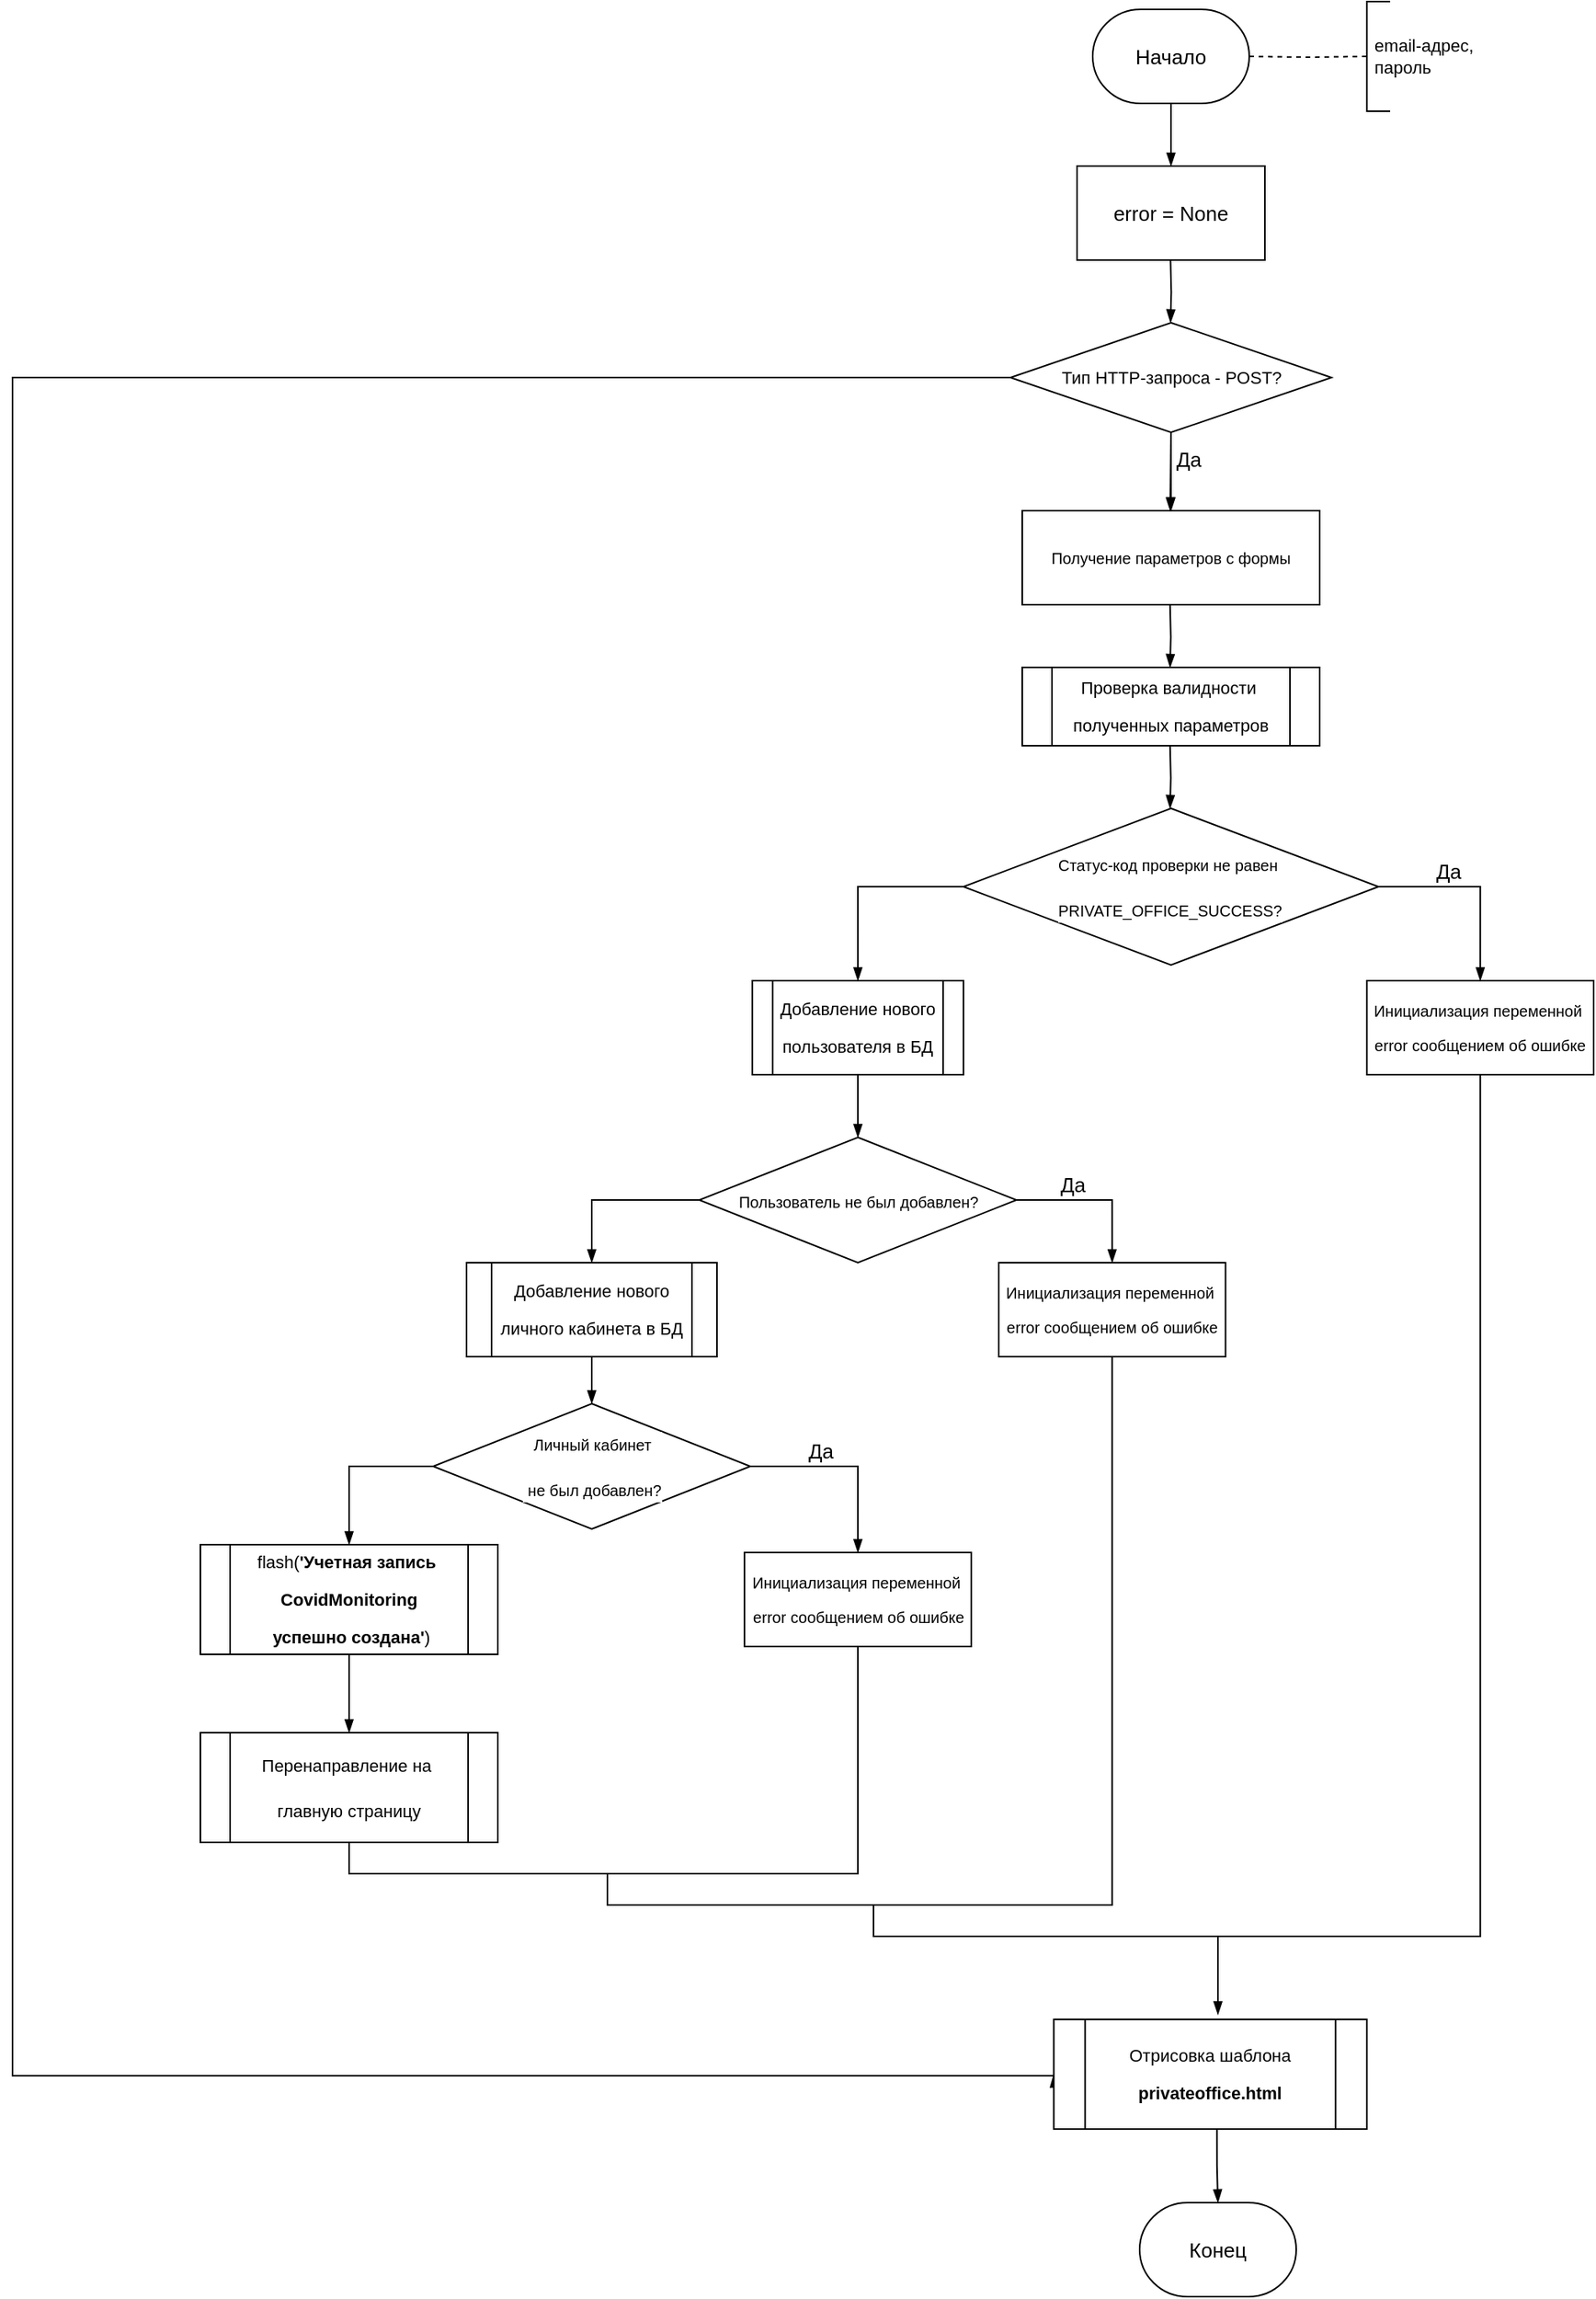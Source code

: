 <mxfile version="15.5.9" type="device"><diagram id="Fi498i8DRdAxFXyx0AEW" name="Page-2"><mxGraphModel dx="2635" dy="1168" grid="1" gridSize="10" guides="1" tooltips="1" connect="1" arrows="1" fold="1" page="1" pageScale="1" pageWidth="827" pageHeight="1169" math="0" shadow="0"><root><mxCell id="vWGM5JeNBJ8xKjwWx7IZ-0"/><mxCell id="vWGM5JeNBJ8xKjwWx7IZ-1" parent="vWGM5JeNBJ8xKjwWx7IZ-0"/><mxCell id="65eBnG5SsKLmPKmf99bI-0" style="edgeStyle=orthogonalEdgeStyle;rounded=0;orthogonalLoop=1;jettySize=auto;html=1;exitX=0.5;exitY=1;exitDx=0;exitDy=0;exitPerimeter=0;fontFamily=Helvetica;fontSize=13;endArrow=blockThin;endFill=1;startArrow=none;startFill=0;" edge="1" parent="vWGM5JeNBJ8xKjwWx7IZ-1" source="65eBnG5SsKLmPKmf99bI-1" target="65eBnG5SsKLmPKmf99bI-2"><mxGeometry relative="1" as="geometry"/></mxCell><mxCell id="65eBnG5SsKLmPKmf99bI-1" value="Начало" style="strokeWidth=1;html=1;shape=mxgraph.flowchart.terminator;whiteSpace=wrap;fontFamily=Helvetica;fontSize=13;" vertex="1" parent="vWGM5JeNBJ8xKjwWx7IZ-1"><mxGeometry x="520" y="470" width="100" height="60" as="geometry"/></mxCell><mxCell id="65eBnG5SsKLmPKmf99bI-2" value="error = None" style="rounded=0;whiteSpace=wrap;html=1;fontFamily=Helvetica;fontSize=13;" vertex="1" parent="vWGM5JeNBJ8xKjwWx7IZ-1"><mxGeometry x="510" y="570" width="120" height="60" as="geometry"/></mxCell><mxCell id="65eBnG5SsKLmPKmf99bI-3" value="" style="edgeStyle=orthogonalEdgeStyle;rounded=0;orthogonalLoop=1;jettySize=auto;html=1;fontFamily=Helvetica;fontSize=11;fontColor=#000000;startArrow=none;startFill=0;endArrow=blockThin;endFill=1;" edge="1" parent="vWGM5JeNBJ8xKjwWx7IZ-1" source="65eBnG5SsKLmPKmf99bI-5" target="65eBnG5SsKLmPKmf99bI-8"><mxGeometry relative="1" as="geometry"/></mxCell><mxCell id="65eBnG5SsKLmPKmf99bI-4" style="edgeStyle=orthogonalEdgeStyle;rounded=0;orthogonalLoop=1;jettySize=auto;html=1;fontFamily=Helvetica;fontSize=11;fontColor=#000000;startArrow=none;startFill=0;endArrow=blockThin;endFill=1;entryX=0;entryY=0.5;entryDx=0;entryDy=0;" edge="1" parent="vWGM5JeNBJ8xKjwWx7IZ-1" source="65eBnG5SsKLmPKmf99bI-5" target="65eBnG5SsKLmPKmf99bI-23"><mxGeometry relative="1" as="geometry"><mxPoint x="268.824" y="1450.0" as="targetPoint"/><Array as="points"><mxPoint x="-170" y="705"/><mxPoint x="-170" y="1789"/></Array></mxGeometry></mxCell><mxCell id="65eBnG5SsKLmPKmf99bI-5" value="&lt;pre style=&quot;background-color: rgb(255 , 255 , 255) ; font-size: 11px&quot;&gt;&lt;pre&gt;&lt;font face=&quot;Helvetica&quot;&gt;Тип HTTP-запроса - POST?&lt;/font&gt;&lt;/pre&gt;&lt;/pre&gt;" style="rhombus;whiteSpace=wrap;html=1;fontFamily=Helvetica;fontSize=13;strokeWidth=1;" vertex="1" parent="vWGM5JeNBJ8xKjwWx7IZ-1"><mxGeometry x="467.5" y="670" width="205" height="70" as="geometry"/></mxCell><mxCell id="65eBnG5SsKLmPKmf99bI-6" style="edgeStyle=orthogonalEdgeStyle;rounded=0;orthogonalLoop=1;jettySize=auto;html=1;exitX=0.5;exitY=1;exitDx=0;exitDy=0;fontFamily=Helvetica;fontSize=13;endArrow=blockThin;endFill=1;startArrow=none;startFill=0;" edge="1" parent="vWGM5JeNBJ8xKjwWx7IZ-1" source="65eBnG5SsKLmPKmf99bI-5"><mxGeometry relative="1" as="geometry"><mxPoint x="569.5" y="760" as="sourcePoint"/><mxPoint x="569.5" y="790" as="targetPoint"/></mxGeometry></mxCell><mxCell id="65eBnG5SsKLmPKmf99bI-7" value="Да" style="edgeLabel;html=1;align=center;verticalAlign=middle;resizable=0;points=[];fontSize=13;fontFamily=Helvetica;fontColor=#000000;" vertex="1" connectable="0" parent="65eBnG5SsKLmPKmf99bI-6"><mxGeometry x="-0.333" y="3" relative="1" as="geometry"><mxPoint x="8" as="offset"/></mxGeometry></mxCell><mxCell id="65eBnG5SsKLmPKmf99bI-8" value="&lt;pre style=&quot;background-color: rgb(255 , 255 , 255) ; font-size: 10px&quot;&gt;&lt;font face=&quot;Helvetica&quot;&gt;Получение параметров с формы&lt;/font&gt;&lt;/pre&gt;" style="rounded=0;whiteSpace=wrap;html=1;fontFamily=Helvetica;fontSize=13;fontColor=#000000;strokeWidth=1;" vertex="1" parent="vWGM5JeNBJ8xKjwWx7IZ-1"><mxGeometry x="475" y="790" width="190" height="60" as="geometry"/></mxCell><mxCell id="65eBnG5SsKLmPKmf99bI-9" style="edgeStyle=orthogonalEdgeStyle;rounded=0;orthogonalLoop=1;jettySize=auto;html=1;exitX=0.5;exitY=1;exitDx=0;exitDy=0;exitPerimeter=0;fontFamily=Helvetica;fontSize=13;endArrow=blockThin;endFill=1;startArrow=none;startFill=0;" edge="1" parent="vWGM5JeNBJ8xKjwWx7IZ-1"><mxGeometry relative="1" as="geometry"><mxPoint x="569.71" y="630" as="sourcePoint"/><mxPoint x="569.71" y="670" as="targetPoint"/></mxGeometry></mxCell><mxCell id="65eBnG5SsKLmPKmf99bI-10" value="&lt;pre style=&quot;background-color: rgb(255 , 255 , 255)&quot;&gt;&lt;pre&gt;&lt;font face=&quot;Helvetica&quot;&gt;Проверка валидности &lt;/font&gt;&lt;br&gt;&lt;/pre&gt;&lt;pre&gt;&lt;font face=&quot;Helvetica&quot;&gt;полученных параметров&lt;/font&gt;&lt;/pre&gt;&lt;/pre&gt;" style="shape=process;whiteSpace=wrap;html=1;backgroundOutline=1;fontFamily=Helvetica;fontSize=11;fontColor=#000000;strokeWidth=1;" vertex="1" parent="vWGM5JeNBJ8xKjwWx7IZ-1"><mxGeometry x="475" y="890" width="190" height="50" as="geometry"/></mxCell><mxCell id="65eBnG5SsKLmPKmf99bI-11" style="edgeStyle=orthogonalEdgeStyle;rounded=0;orthogonalLoop=1;jettySize=auto;html=1;exitX=0.5;exitY=1;exitDx=0;exitDy=0;exitPerimeter=0;fontFamily=Helvetica;fontSize=13;endArrow=blockThin;endFill=1;startArrow=none;startFill=0;" edge="1" parent="vWGM5JeNBJ8xKjwWx7IZ-1"><mxGeometry relative="1" as="geometry"><mxPoint x="569.41" y="850" as="sourcePoint"/><mxPoint x="569.41" y="890" as="targetPoint"/></mxGeometry></mxCell><mxCell id="65eBnG5SsKLmPKmf99bI-12" style="edgeStyle=orthogonalEdgeStyle;rounded=0;orthogonalLoop=1;jettySize=auto;html=1;exitX=0.5;exitY=1;exitDx=0;exitDy=0;exitPerimeter=0;fontFamily=Helvetica;fontSize=13;endArrow=blockThin;endFill=1;startArrow=none;startFill=0;" edge="1" parent="vWGM5JeNBJ8xKjwWx7IZ-1"><mxGeometry relative="1" as="geometry"><mxPoint x="569.41" y="940" as="sourcePoint"/><mxPoint x="569.41" y="980" as="targetPoint"/></mxGeometry></mxCell><mxCell id="65eBnG5SsKLmPKmf99bI-13" style="edgeStyle=orthogonalEdgeStyle;rounded=0;orthogonalLoop=1;jettySize=auto;html=1;entryX=0.5;entryY=0;entryDx=0;entryDy=0;fontFamily=Helvetica;fontSize=11;fontColor=#000000;startArrow=none;startFill=0;endArrow=blockThin;endFill=1;exitX=0;exitY=0.5;exitDx=0;exitDy=0;" edge="1" parent="vWGM5JeNBJ8xKjwWx7IZ-1" source="65eBnG5SsKLmPKmf99bI-14" target="65eBnG5SsKLmPKmf99bI-18"><mxGeometry relative="1" as="geometry"><mxPoint x="430" y="1030" as="sourcePoint"/><Array as="points"><mxPoint x="370" y="1030"/></Array></mxGeometry></mxCell><mxCell id="65eBnG5SsKLmPKmf99bI-14" value="&lt;pre style=&quot;background-color: rgb(255 , 255 , 255) ; font-size: 10px&quot;&gt;&lt;pre style=&quot;font-size: 10px&quot;&gt;&lt;pre style=&quot;font-size: 13px&quot;&gt;&lt;pre&gt;&lt;font face=&quot;Helvetica&quot; size=&quot;1&quot;&gt;Статус-код проверки не равен &lt;/font&gt;&lt;font size=&quot;1&quot;&gt;&lt;br&gt;&lt;/font&gt;&lt;/pre&gt;&lt;pre&gt;&lt;font face=&quot;Helvetica&quot; style=&quot;font-size: 10px&quot;&gt;PRIVATE_OFFICE_SUCCESS?&lt;/font&gt;&lt;/pre&gt;&lt;/pre&gt;&lt;/pre&gt;&lt;/pre&gt;" style="rhombus;whiteSpace=wrap;html=1;fontFamily=Helvetica;fontSize=13;strokeWidth=1;" vertex="1" parent="vWGM5JeNBJ8xKjwWx7IZ-1"><mxGeometry x="437.43" y="980" width="265.15" height="100" as="geometry"/></mxCell><mxCell id="65eBnG5SsKLmPKmf99bI-15" style="edgeStyle=orthogonalEdgeStyle;rounded=0;orthogonalLoop=1;jettySize=auto;html=1;exitX=1;exitY=0.5;exitDx=0;exitDy=0;fontFamily=Helvetica;fontSize=13;endArrow=blockThin;endFill=1;startArrow=none;startFill=0;entryX=0.5;entryY=0;entryDx=0;entryDy=0;" edge="1" parent="vWGM5JeNBJ8xKjwWx7IZ-1" source="65eBnG5SsKLmPKmf99bI-14" target="65eBnG5SsKLmPKmf99bI-17"><mxGeometry relative="1" as="geometry"><mxPoint x="730.0" y="1030" as="sourcePoint"/><mxPoint x="730.0" y="1070" as="targetPoint"/></mxGeometry></mxCell><mxCell id="65eBnG5SsKLmPKmf99bI-16" value="&lt;font style=&quot;font-size: 13px&quot;&gt;Да&lt;/font&gt;" style="edgeLabel;html=1;align=center;verticalAlign=middle;resizable=0;points=[];fontSize=11;fontFamily=Helvetica;fontColor=#000000;" vertex="1" connectable="0" parent="65eBnG5SsKLmPKmf99bI-15"><mxGeometry x="-0.244" y="3" relative="1" as="geometry"><mxPoint x="-3" y="-7" as="offset"/></mxGeometry></mxCell><mxCell id="uoCF-k9RlZy783yyUXI7-24" style="edgeStyle=orthogonalEdgeStyle;rounded=0;orthogonalLoop=1;jettySize=auto;html=1;fontFamily=Helvetica;fontSize=11;fontColor=#000000;startArrow=none;startFill=0;endArrow=none;endFill=0;" edge="1" parent="vWGM5JeNBJ8xKjwWx7IZ-1" source="65eBnG5SsKLmPKmf99bI-17"><mxGeometry relative="1" as="geometry"><mxPoint x="380" y="1680" as="targetPoint"/><Array as="points"><mxPoint x="768" y="1700"/><mxPoint x="380" y="1700"/></Array></mxGeometry></mxCell><mxCell id="65eBnG5SsKLmPKmf99bI-17" value="&lt;pre style=&quot;font-size: 10px ; background-color: rgb(255 , 255 , 255)&quot;&gt;&lt;pre&gt;&lt;font face=&quot;Helvetica&quot;&gt;Инициализация переменной &lt;/font&gt;&lt;/pre&gt;&lt;pre&gt;&lt;font face=&quot;Helvetica&quot;&gt;error сообщением об ошибке&lt;/font&gt;&lt;/pre&gt;&lt;/pre&gt;" style="rounded=0;whiteSpace=wrap;html=1;fontFamily=Helvetica;fontSize=13;" vertex="1" parent="vWGM5JeNBJ8xKjwWx7IZ-1"><mxGeometry x="695.16" y="1090" width="144.84" height="60" as="geometry"/></mxCell><mxCell id="uoCF-k9RlZy783yyUXI7-6" style="edgeStyle=orthogonalEdgeStyle;rounded=0;orthogonalLoop=1;jettySize=auto;html=1;fontFamily=Helvetica;fontSize=11;fontColor=#000000;startArrow=none;startFill=0;endArrow=blockThin;endFill=1;" edge="1" parent="vWGM5JeNBJ8xKjwWx7IZ-1" source="65eBnG5SsKLmPKmf99bI-18" target="uoCF-k9RlZy783yyUXI7-3"><mxGeometry relative="1" as="geometry"/></mxCell><mxCell id="65eBnG5SsKLmPKmf99bI-18" value="&lt;pre style=&quot;background-color: rgb(255 , 255 , 255) ; font-size: 11px&quot;&gt;&lt;font face=&quot;Helvetica&quot;&gt;Добавление нового&lt;/font&gt;&lt;/pre&gt;&lt;pre style=&quot;background-color: rgb(255 , 255 , 255) ; font-size: 11px&quot;&gt;&lt;font face=&quot;Helvetica&quot;&gt;пользователя в БД&lt;/font&gt;&lt;/pre&gt;" style="shape=process;whiteSpace=wrap;html=1;backgroundOutline=1;fontFamily=Helvetica;fontSize=13;fontColor=#000000;strokeWidth=1;" vertex="1" parent="vWGM5JeNBJ8xKjwWx7IZ-1"><mxGeometry x="302.59" y="1090" width="134.84" height="60" as="geometry"/></mxCell><mxCell id="65eBnG5SsKLmPKmf99bI-23" value="&lt;pre style=&quot;background-color: rgb(255 , 255 , 255) ; font-size: 11px&quot;&gt;&lt;pre&gt;&lt;pre&gt;&lt;pre&gt;&lt;font face=&quot;Helvetica&quot;&gt;Отрисовка шаблона&lt;/font&gt;&lt;/pre&gt;&lt;pre&gt;&lt;span style=&quot;font-weight: bold&quot;&gt;&lt;font face=&quot;Helvetica&quot;&gt;privateoffice.html&lt;/font&gt;&lt;/span&gt;&lt;/pre&gt;&lt;/pre&gt;&lt;/pre&gt;&lt;/pre&gt;" style="shape=process;whiteSpace=wrap;html=1;backgroundOutline=1;fontFamily=Helvetica;fontSize=13;fontColor=#000000;strokeWidth=1;" vertex="1" parent="vWGM5JeNBJ8xKjwWx7IZ-1"><mxGeometry x="495.16" y="1753" width="200" height="70" as="geometry"/></mxCell><mxCell id="65eBnG5SsKLmPKmf99bI-25" style="edgeStyle=orthogonalEdgeStyle;rounded=0;orthogonalLoop=1;jettySize=auto;html=1;exitX=0.5;exitY=1;exitDx=0;exitDy=0;exitPerimeter=0;fontFamily=Helvetica;fontSize=13;endArrow=blockThin;endFill=1;startArrow=none;startFill=0;" edge="1" parent="vWGM5JeNBJ8xKjwWx7IZ-1"><mxGeometry relative="1" as="geometry"><mxPoint x="600.0" y="1700" as="sourcePoint"/><mxPoint x="600" y="1750" as="targetPoint"/><Array as="points"><mxPoint x="600" y="1740"/></Array></mxGeometry></mxCell><mxCell id="65eBnG5SsKLmPKmf99bI-26" style="edgeStyle=orthogonalEdgeStyle;rounded=0;orthogonalLoop=1;jettySize=auto;html=1;fontFamily=Helvetica;fontSize=13;endArrow=blockThin;endFill=1;startArrow=none;startFill=0;entryX=0.5;entryY=0;entryDx=0;entryDy=0;entryPerimeter=0;exitX=0.521;exitY=0.994;exitDx=0;exitDy=0;exitPerimeter=0;" edge="1" parent="vWGM5JeNBJ8xKjwWx7IZ-1" target="65eBnG5SsKLmPKmf99bI-27" source="65eBnG5SsKLmPKmf99bI-23"><mxGeometry relative="1" as="geometry"><mxPoint x="600" y="1830" as="sourcePoint"/><mxPoint x="189.41" y="1930.0" as="targetPoint"/></mxGeometry></mxCell><mxCell id="65eBnG5SsKLmPKmf99bI-27" value="Конец" style="strokeWidth=1;html=1;shape=mxgraph.flowchart.terminator;whiteSpace=wrap;fontFamily=Helvetica;fontSize=13;" vertex="1" parent="vWGM5JeNBJ8xKjwWx7IZ-1"><mxGeometry x="550" y="1870" width="100" height="60" as="geometry"/></mxCell><mxCell id="uoCF-k9RlZy783yyUXI7-0" style="edgeStyle=orthogonalEdgeStyle;rounded=0;orthogonalLoop=1;jettySize=auto;html=1;exitX=1;exitY=0.5;exitDx=0;exitDy=0;exitPerimeter=0;fontFamily=Helvetica;fontSize=11;fontColor=#000000;startArrow=none;startFill=0;endArrow=none;endFill=0;dashed=1;" edge="1" parent="vWGM5JeNBJ8xKjwWx7IZ-1" target="uoCF-k9RlZy783yyUXI7-1"><mxGeometry relative="1" as="geometry"><mxPoint x="710" y="500" as="targetPoint"/><mxPoint x="620" y="500" as="sourcePoint"/></mxGeometry></mxCell><mxCell id="uoCF-k9RlZy783yyUXI7-1" value="&amp;nbsp;email-адрес,&lt;br&gt;&amp;nbsp;пароль&amp;nbsp;" style="strokeWidth=1;html=1;shape=mxgraph.flowchart.annotation_1;align=left;pointerEvents=1;fontFamily=Helvetica;fontSize=11;fontColor=#000000;" vertex="1" parent="vWGM5JeNBJ8xKjwWx7IZ-1"><mxGeometry x="695.16" y="465" width="14.84" height="70" as="geometry"/></mxCell><mxCell id="uoCF-k9RlZy783yyUXI7-10" style="edgeStyle=orthogonalEdgeStyle;rounded=0;orthogonalLoop=1;jettySize=auto;html=1;exitX=0;exitY=0.5;exitDx=0;exitDy=0;fontFamily=Helvetica;fontSize=11;fontColor=#000000;startArrow=none;startFill=0;endArrow=blockThin;endFill=1;" edge="1" parent="vWGM5JeNBJ8xKjwWx7IZ-1" source="uoCF-k9RlZy783yyUXI7-3" target="uoCF-k9RlZy783yyUXI7-8"><mxGeometry relative="1" as="geometry"/></mxCell><mxCell id="uoCF-k9RlZy783yyUXI7-3" value="&lt;pre style=&quot;background-color: rgb(255 , 255 , 255)&quot;&gt;&lt;pre&gt;&lt;pre&gt;&lt;pre&gt;&lt;font face=&quot;Helvetica&quot; size=&quot;1&quot;&gt;Пользователь не был добавлен?&lt;/font&gt;&lt;/pre&gt;&lt;/pre&gt;&lt;/pre&gt;&lt;/pre&gt;" style="rhombus;whiteSpace=wrap;html=1;fontFamily=Helvetica;fontSize=13;strokeWidth=1;" vertex="1" parent="vWGM5JeNBJ8xKjwWx7IZ-1"><mxGeometry x="268.71" y="1190" width="202.59" height="80" as="geometry"/></mxCell><mxCell id="uoCF-k9RlZy783yyUXI7-4" style="edgeStyle=orthogonalEdgeStyle;rounded=0;orthogonalLoop=1;jettySize=auto;html=1;exitX=1;exitY=0.5;exitDx=0;exitDy=0;fontFamily=Helvetica;fontSize=13;endArrow=blockThin;endFill=1;startArrow=none;startFill=0;entryX=0.5;entryY=0;entryDx=0;entryDy=0;" edge="1" parent="vWGM5JeNBJ8xKjwWx7IZ-1" source="uoCF-k9RlZy783yyUXI7-3" target="uoCF-k9RlZy783yyUXI7-7"><mxGeometry relative="1" as="geometry"><mxPoint x="350.0" y="1190" as="sourcePoint"/><mxPoint x="510" y="1290" as="targetPoint"/></mxGeometry></mxCell><mxCell id="uoCF-k9RlZy783yyUXI7-5" value="&lt;font style=&quot;font-size: 13px&quot;&gt;Да&lt;/font&gt;" style="edgeLabel;html=1;align=center;verticalAlign=middle;resizable=0;points=[];fontSize=11;fontFamily=Helvetica;fontColor=#000000;" vertex="1" connectable="0" parent="uoCF-k9RlZy783yyUXI7-4"><mxGeometry x="-0.244" y="3" relative="1" as="geometry"><mxPoint x="-3" y="-7" as="offset"/></mxGeometry></mxCell><mxCell id="uoCF-k9RlZy783yyUXI7-23" style="edgeStyle=orthogonalEdgeStyle;rounded=0;orthogonalLoop=1;jettySize=auto;html=1;fontFamily=Helvetica;fontSize=11;fontColor=#000000;startArrow=none;startFill=0;endArrow=none;endFill=0;" edge="1" parent="vWGM5JeNBJ8xKjwWx7IZ-1" source="uoCF-k9RlZy783yyUXI7-7"><mxGeometry relative="1" as="geometry"><mxPoint x="210" y="1660" as="targetPoint"/><Array as="points"><mxPoint x="532" y="1680"/><mxPoint x="210" y="1680"/></Array></mxGeometry></mxCell><mxCell id="uoCF-k9RlZy783yyUXI7-7" value="&lt;pre style=&quot;font-size: 10px ; background-color: rgb(255 , 255 , 255)&quot;&gt;&lt;pre&gt;&lt;font face=&quot;Helvetica&quot;&gt;Инициализация переменной &lt;/font&gt;&lt;/pre&gt;&lt;pre&gt;&lt;font face=&quot;Helvetica&quot;&gt;error сообщением об ошибке&lt;/font&gt;&lt;/pre&gt;&lt;/pre&gt;" style="rounded=0;whiteSpace=wrap;html=1;fontFamily=Helvetica;fontSize=13;" vertex="1" parent="vWGM5JeNBJ8xKjwWx7IZ-1"><mxGeometry x="460" y="1270" width="144.84" height="60" as="geometry"/></mxCell><mxCell id="uoCF-k9RlZy783yyUXI7-17" style="edgeStyle=orthogonalEdgeStyle;rounded=0;orthogonalLoop=1;jettySize=auto;html=1;fontFamily=Helvetica;fontSize=11;fontColor=#000000;startArrow=none;startFill=0;endArrow=blockThin;endFill=1;" edge="1" parent="vWGM5JeNBJ8xKjwWx7IZ-1" source="uoCF-k9RlZy783yyUXI7-8" target="uoCF-k9RlZy783yyUXI7-14"><mxGeometry relative="1" as="geometry"/></mxCell><mxCell id="uoCF-k9RlZy783yyUXI7-8" value="&lt;pre style=&quot;background-color: rgb(255 , 255 , 255) ; font-size: 11px&quot;&gt;&lt;font face=&quot;Helvetica&quot;&gt;Добавление нового&lt;/font&gt;&lt;/pre&gt;&lt;pre style=&quot;background-color: rgb(255 , 255 , 255) ; font-size: 11px&quot;&gt;&lt;font face=&quot;Helvetica&quot;&gt;личного кабинета в БД&lt;/font&gt;&lt;/pre&gt;" style="shape=process;whiteSpace=wrap;html=1;backgroundOutline=1;fontFamily=Helvetica;fontSize=13;fontColor=#000000;strokeWidth=1;" vertex="1" parent="vWGM5JeNBJ8xKjwWx7IZ-1"><mxGeometry x="120.01" y="1270" width="160" height="60" as="geometry"/></mxCell><mxCell id="uoCF-k9RlZy783yyUXI7-13" style="edgeStyle=orthogonalEdgeStyle;rounded=0;orthogonalLoop=1;jettySize=auto;html=1;exitX=0;exitY=0.5;exitDx=0;exitDy=0;fontFamily=Helvetica;fontSize=11;fontColor=#000000;startArrow=none;startFill=0;endArrow=blockThin;endFill=1;entryX=0.5;entryY=0;entryDx=0;entryDy=0;" edge="1" parent="vWGM5JeNBJ8xKjwWx7IZ-1" source="uoCF-k9RlZy783yyUXI7-14" target="uoCF-k9RlZy783yyUXI7-19"><mxGeometry relative="1" as="geometry"><mxPoint x="33.79" y="1480" as="targetPoint"/></mxGeometry></mxCell><mxCell id="uoCF-k9RlZy783yyUXI7-14" value="&lt;pre style=&quot;background-color: rgb(255 , 255 , 255)&quot;&gt;&lt;pre&gt;&lt;pre&gt;&lt;pre&gt;&lt;font face=&quot;Helvetica&quot; size=&quot;1&quot;&gt;Личный кабинет&lt;/font&gt;&lt;/pre&gt;&lt;pre&gt;&lt;font face=&quot;Helvetica&quot; size=&quot;1&quot;&gt; не был добавлен?&lt;/font&gt;&lt;/pre&gt;&lt;/pre&gt;&lt;/pre&gt;&lt;/pre&gt;" style="rhombus;whiteSpace=wrap;html=1;fontFamily=Helvetica;fontSize=13;strokeWidth=1;" vertex="1" parent="vWGM5JeNBJ8xKjwWx7IZ-1"><mxGeometry x="98.71" y="1360" width="202.59" height="80" as="geometry"/></mxCell><mxCell id="uoCF-k9RlZy783yyUXI7-15" style="edgeStyle=orthogonalEdgeStyle;rounded=0;orthogonalLoop=1;jettySize=auto;html=1;exitX=1;exitY=0.5;exitDx=0;exitDy=0;fontFamily=Helvetica;fontSize=13;endArrow=blockThin;endFill=1;startArrow=none;startFill=0;entryX=0.5;entryY=0;entryDx=0;entryDy=0;" edge="1" parent="vWGM5JeNBJ8xKjwWx7IZ-1" source="uoCF-k9RlZy783yyUXI7-14" target="uoCF-k9RlZy783yyUXI7-18"><mxGeometry relative="1" as="geometry"><mxPoint x="183.79" y="1390" as="sourcePoint"/><mxPoint x="366.21" y="1480" as="targetPoint"/></mxGeometry></mxCell><mxCell id="uoCF-k9RlZy783yyUXI7-16" value="&lt;font style=&quot;font-size: 13px&quot;&gt;Да&lt;/font&gt;" style="edgeLabel;html=1;align=center;verticalAlign=middle;resizable=0;points=[];fontSize=11;fontFamily=Helvetica;fontColor=#000000;" vertex="1" connectable="0" parent="uoCF-k9RlZy783yyUXI7-15"><mxGeometry x="-0.244" y="3" relative="1" as="geometry"><mxPoint x="-3" y="-7" as="offset"/></mxGeometry></mxCell><mxCell id="uoCF-k9RlZy783yyUXI7-22" style="edgeStyle=orthogonalEdgeStyle;rounded=0;orthogonalLoop=1;jettySize=auto;html=1;entryX=0.5;entryY=1;entryDx=0;entryDy=0;fontFamily=Helvetica;fontSize=11;fontColor=#000000;startArrow=none;startFill=0;endArrow=none;endFill=0;" edge="1" parent="vWGM5JeNBJ8xKjwWx7IZ-1" source="uoCF-k9RlZy783yyUXI7-18" target="uoCF-k9RlZy783yyUXI7-20"><mxGeometry relative="1" as="geometry"><Array as="points"><mxPoint x="370" y="1660"/><mxPoint x="45" y="1660"/></Array></mxGeometry></mxCell><mxCell id="uoCF-k9RlZy783yyUXI7-18" value="&lt;pre style=&quot;font-size: 10px ; background-color: rgb(255 , 255 , 255)&quot;&gt;&lt;pre&gt;&lt;font face=&quot;Helvetica&quot;&gt;Инициализация переменной &lt;/font&gt;&lt;/pre&gt;&lt;pre&gt;&lt;font face=&quot;Helvetica&quot;&gt;error сообщением об ошибке&lt;/font&gt;&lt;/pre&gt;&lt;/pre&gt;" style="rounded=0;whiteSpace=wrap;html=1;fontFamily=Helvetica;fontSize=13;" vertex="1" parent="vWGM5JeNBJ8xKjwWx7IZ-1"><mxGeometry x="297.59" y="1455" width="144.84" height="60" as="geometry"/></mxCell><mxCell id="uoCF-k9RlZy783yyUXI7-21" style="edgeStyle=orthogonalEdgeStyle;rounded=0;orthogonalLoop=1;jettySize=auto;html=1;fontFamily=Helvetica;fontSize=11;fontColor=#000000;startArrow=none;startFill=0;endArrow=blockThin;endFill=1;" edge="1" parent="vWGM5JeNBJ8xKjwWx7IZ-1" source="uoCF-k9RlZy783yyUXI7-19" target="uoCF-k9RlZy783yyUXI7-20"><mxGeometry relative="1" as="geometry"/></mxCell><mxCell id="uoCF-k9RlZy783yyUXI7-19" value="&lt;pre style=&quot;background-color: rgb(255 , 255 , 255) ; font-size: 11px&quot;&gt;&lt;pre&gt;&lt;pre&gt;&lt;pre&gt;&lt;pre&gt;&lt;font face=&quot;Helvetica&quot;&gt;flash(&lt;span style=&quot;font-weight: bold&quot;&gt;'Учетная запись&amp;nbsp;&lt;/span&gt;&lt;/font&gt;&lt;/pre&gt;&lt;pre&gt;&lt;font face=&quot;Helvetica&quot;&gt;&lt;span style=&quot;font-weight: bold&quot;&gt;CovidMonitoring&lt;/span&gt;&lt;/font&gt;&lt;/pre&gt;&lt;pre&gt;&lt;font face=&quot;Helvetica&quot;&gt;&lt;span style=&quot;font-weight: bold&quot;&gt; успешно создана'&lt;/span&gt;)&lt;/font&gt;&lt;/pre&gt;&lt;/pre&gt;&lt;/pre&gt;&lt;/pre&gt;&lt;/pre&gt;" style="shape=process;whiteSpace=wrap;html=1;backgroundOutline=1;fontFamily=Helvetica;fontSize=13;fontColor=#000000;strokeWidth=1;" vertex="1" parent="vWGM5JeNBJ8xKjwWx7IZ-1"><mxGeometry x="-50" y="1450" width="190" height="70" as="geometry"/></mxCell><mxCell id="uoCF-k9RlZy783yyUXI7-20" value="&lt;pre style=&quot;background-color: rgb(255 , 255 , 255)&quot;&gt;&lt;pre&gt;&lt;pre&gt;&lt;pre&gt;&lt;pre&gt;&lt;font face=&quot;Helvetica&quot;&gt;&lt;span style=&quot;font-size: 11px&quot;&gt;Перенаправление на &lt;/span&gt;&lt;/font&gt;&lt;span style=&quot;font-size: 11px&quot;&gt;&lt;br&gt;&lt;/span&gt;&lt;/pre&gt;&lt;pre&gt;&lt;font face=&quot;Helvetica&quot;&gt;&lt;span style=&quot;font-size: 11px&quot;&gt;главную страницу&lt;/span&gt;&lt;/font&gt;&lt;/pre&gt;&lt;/pre&gt;&lt;/pre&gt;&lt;/pre&gt;&lt;/pre&gt;" style="shape=process;whiteSpace=wrap;html=1;backgroundOutline=1;fontFamily=Helvetica;fontSize=13;fontColor=#000000;strokeWidth=1;" vertex="1" parent="vWGM5JeNBJ8xKjwWx7IZ-1"><mxGeometry x="-50" y="1570" width="190" height="70" as="geometry"/></mxCell></root></mxGraphModel></diagram></mxfile>